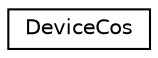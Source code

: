 digraph "Graphical Class Hierarchy"
{
  edge [fontname="Helvetica",fontsize="10",labelfontname="Helvetica",labelfontsize="10"];
  node [fontname="Helvetica",fontsize="10",shape=record];
  rankdir="LR";
  Node0 [label="DeviceCos",height=0.2,width=0.4,color="black", fillcolor="white", style="filled",URL="$structDeviceCos.html"];
}
